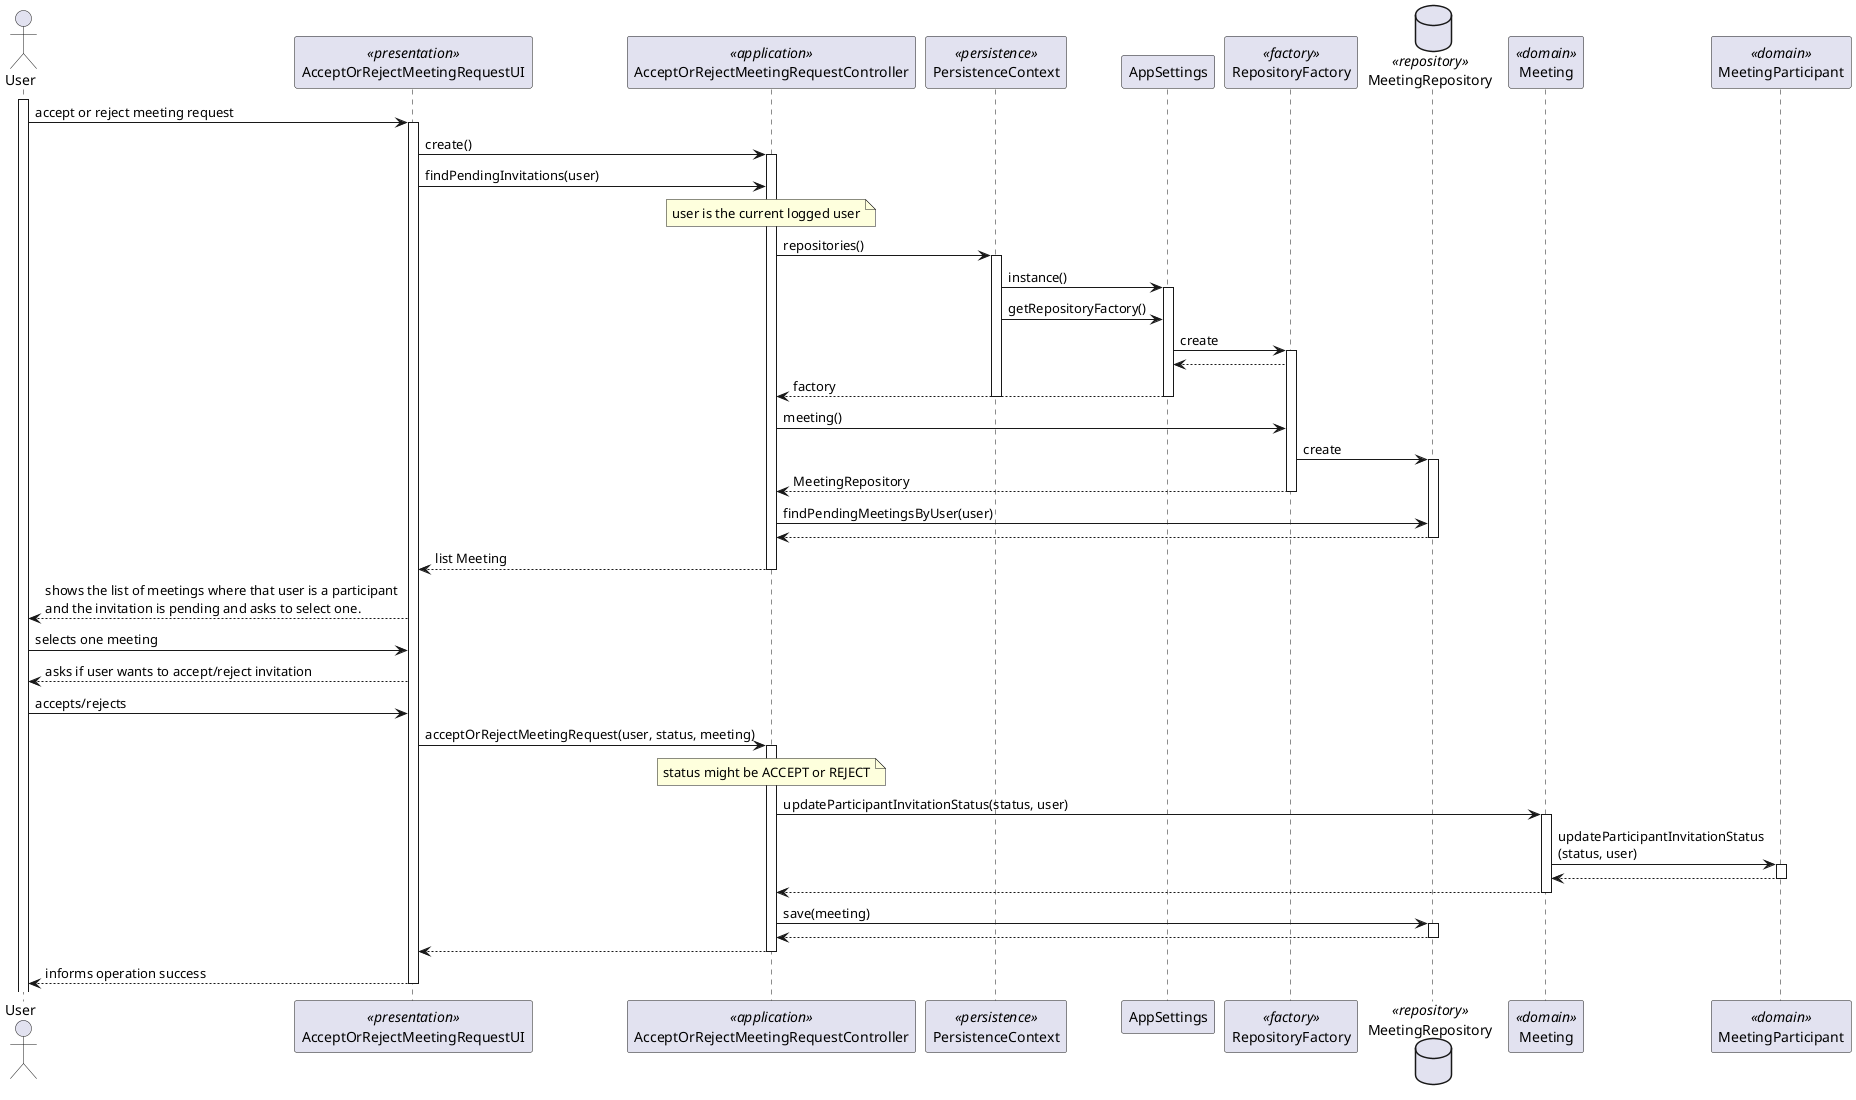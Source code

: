 @startuml
'http://plantuml.com/skinparam.html
skinparam handwritten false
skinparam packageStyle rect
skinparam defaultFontName FG Virgil
skinparam shadowing false



actor User as Actor
participant AcceptOrRejectMeetingRequestUI as UI <<presentation>>
participant AcceptOrRejectMeetingRequestController as Controller <<application>>
participant PersistenceContext as Persistence <<persistence>>
participant AppSettings as set
participant RepositoryFactory as Factory <<factory>>
database MeetingRepository as Repository <<repository>>
participant Meeting as Meeting <<domain>>
participant MeetingParticipant as MeetingParticipant <<domain>>

activate Actor
Actor -> UI: accept or reject meeting request
activate UI
UI -> Controller : create()
activate Controller
UI -> Controller : findPendingInvitations(user)
note over Controller: user is the current logged user
Controller -> Persistence : repositories()
activate Persistence
Persistence -> set: instance()
activate set
Persistence -> set: getRepositoryFactory()
set -> Factory : create
activate Factory
Factory --> set:
set -->Controller: factory
deactivate set
deactivate Persistence
Controller -> Factory : meeting()
Factory -> Repository : create
activate Repository
Factory --> Controller : MeetingRepository
deactivate Factory
Controller -> Repository : findPendingMeetingsByUser(user)
Repository --> Controller:
deactivate Repository
Controller --> UI: list Meeting
deactivate Controller
UI --> Actor : shows the list of meetings where that user is a participant \nand the invitation is pending and asks to select one.
deactivate Controller
Actor -> UI: selects one meeting
UI --> Actor : asks if user wants to accept/reject invitation
Actor -> UI : accepts/rejects
UI-> Controller : acceptOrRejectMeetingRequest(user, status, meeting)
note over Controller: status might be ACCEPT or REJECT
activate Controller
Controller -> Meeting: updateParticipantInvitationStatus(status, user)
activate Meeting
Meeting -> MeetingParticipant: updateParticipantInvitationStatus\n(status, user)
activate MeetingParticipant
MeetingParticipant --> Meeting
deactivate MeetingParticipant
Meeting --> Controller
deactivate Meeting
Controller -> Repository : save(meeting)
activate Repository
Repository --> Controller
deactivate Repository
Controller --> UI
deactivate Controller
UI --> Actor : informs operation success
deactivate UI
@enduml
